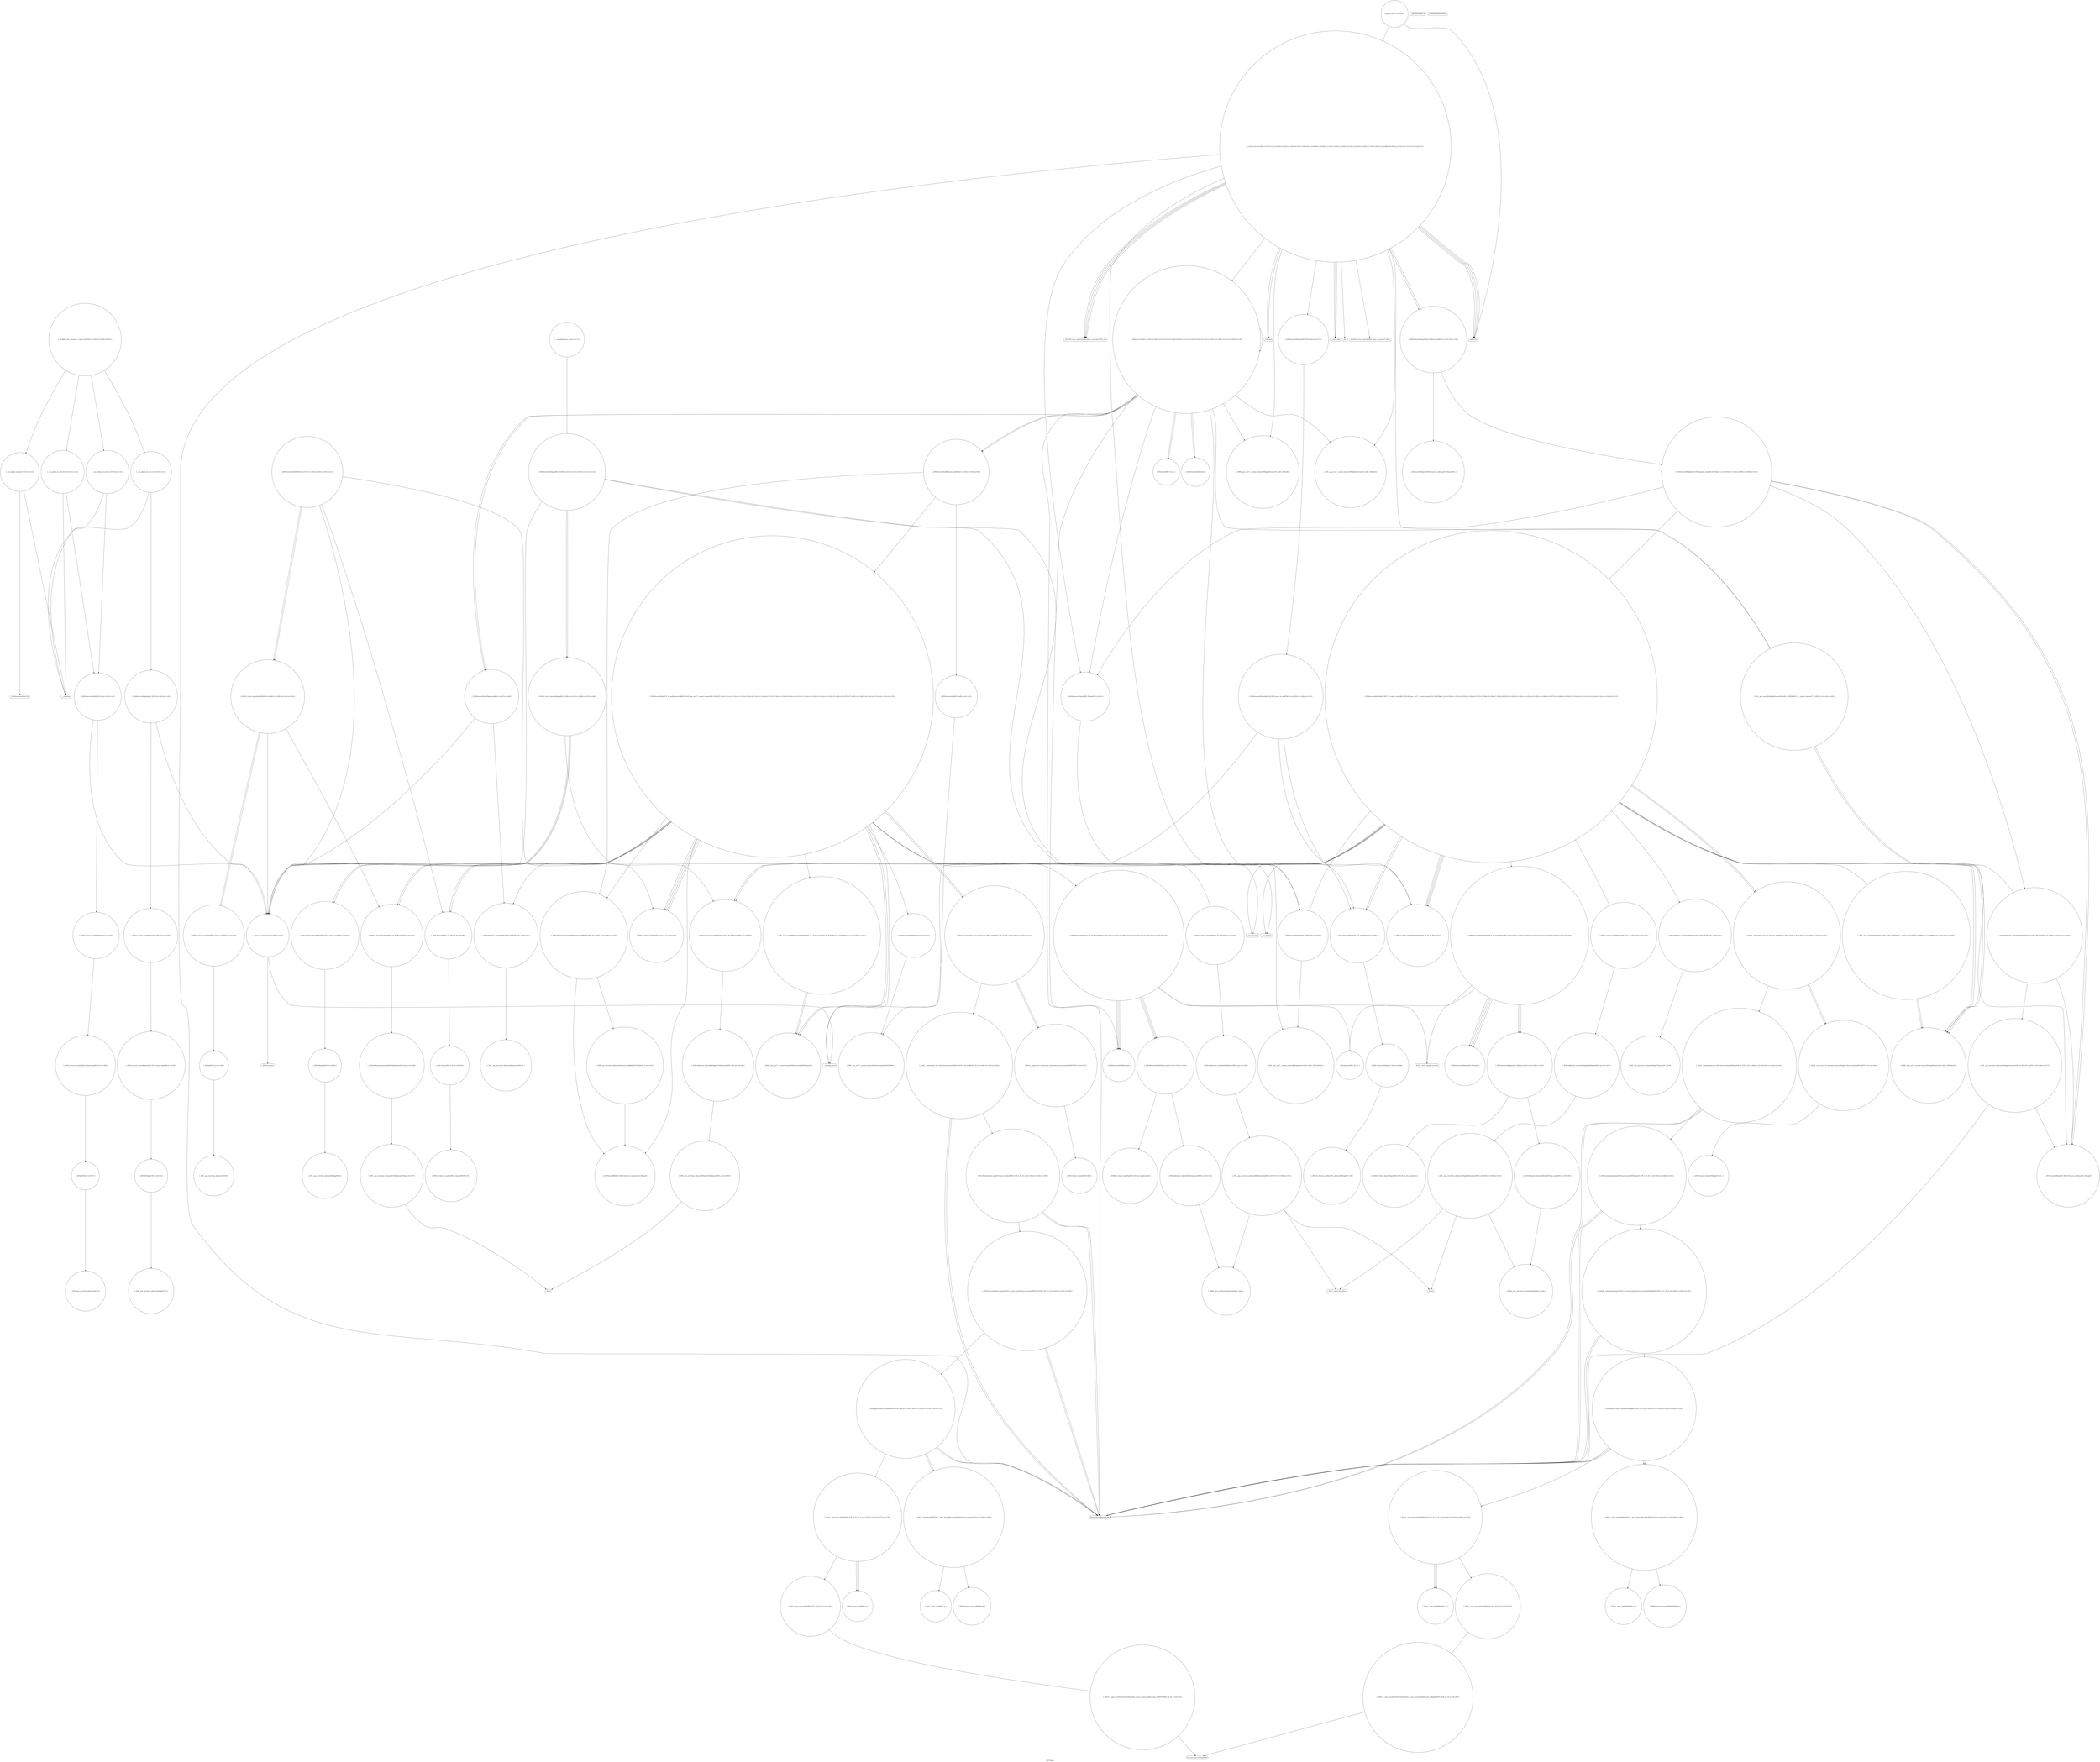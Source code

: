 digraph "Call Graph" {
	label="Call Graph";

	Node0x559be51e76f0 [shape=record,shape=circle,label="{__cxx_global_var_init|{<s0>1|<s1>2}}"];
	Node0x559be51e76f0:s0 -> Node0x559be54e89e0[color=black];
	Node0x559be51e76f0:s1 -> Node0x559be54e8ae0[color=black];
	Node0x559be54ec680 [shape=record,shape=circle,label="{_ZNK9__gnu_cxx13new_allocatorIiE8max_sizeEv}"];
	Node0x559be54e8ce0 [shape=record,shape=circle,label="{_ZNSt6vectorI4EdgeSaIS0_EED2Ev|{<s0>8|<s1>9|<s2>10|<s3>11|<s4>12}}"];
	Node0x559be54e8ce0:s0 -> Node0x559be54e9ee0[color=black];
	Node0x559be54e8ce0:s1 -> Node0x559be54e9e60[color=black];
	Node0x559be54e8ce0:s2 -> Node0x559be54e9f60[color=black];
	Node0x559be54e8ce0:s3 -> Node0x559be54e9f60[color=black];
	Node0x559be54e8ce0:s4 -> Node0x559be54e9b60[color=black];
	Node0x559be54ea1e0 [shape=record,shape=circle,label="{_ZSt32__make_move_if_noexcept_iteratorIiSt13move_iteratorIPiEET0_PT_|{<s0>163}}"];
	Node0x559be54ea1e0:s0 -> Node0x559be54ea7e0[color=black];
	Node0x559be54e9060 [shape=record,shape=circle,label="{_ZNSt6vectorI4EdgeSaIS0_EE3endEv|{<s0>41}}"];
	Node0x559be54e9060:s0 -> Node0x559be54ebc00[color=black];
	Node0x559be54ea560 [shape=record,shape=circle,label="{_ZSt12__niter_baseIPiET_S1_}"];
	Node0x559be54e93e0 [shape=record,shape=circle,label="{_ZNSt6vectorIiSaIiEE9push_backERKi|{<s0>44|<s1>45|<s2>46}}"];
	Node0x559be54e93e0:s0 -> Node0x559be54ebd00[color=black];
	Node0x559be54e93e0:s1 -> Node0x559be54ebe00[color=black];
	Node0x559be54e93e0:s2 -> Node0x559be54ebd80[color=black];
	Node0x559be54ea8e0 [shape=record,shape=circle,label="{_ZNSt6vectorI4EdgeSaIS0_EE15_M_erase_at_endEPS0_|{<s0>183|<s1>184|<s2>185}}"];
	Node0x559be54ea8e0:s0 -> Node0x559be54e9ee0[color=black];
	Node0x559be54ea8e0:s1 -> Node0x559be54e9e60[color=black];
	Node0x559be54ea8e0:s2 -> Node0x559be54e9b60[color=black];
	Node0x559be54e9760 [shape=record,shape=Mrecord,label="{_ZStlsISt11char_traitsIcEERSt13basic_ostreamIcT_ES5_PKc}"];
	Node0x559be54eac60 [shape=record,shape=circle,label="{_ZNKSt6vectorI4EdgeSaIS0_EE12_M_check_lenEmPKc|{<s0>218|<s1>219|<s2>220|<s3>221|<s4>222|<s5>223|<s6>224|<s7>225|<s8>226}}"];
	Node0x559be54eac60:s0 -> Node0x559be54eaee0[color=black];
	Node0x559be54eac60:s1 -> Node0x559be54eaf60[color=black];
	Node0x559be54eac60:s2 -> Node0x559be54ec480[color=black];
	Node0x559be54eac60:s3 -> Node0x559be54eaf60[color=black];
	Node0x559be54eac60:s4 -> Node0x559be54eaf60[color=black];
	Node0x559be54eac60:s5 -> Node0x559be54ec500[color=black];
	Node0x559be54eac60:s6 -> Node0x559be54eaf60[color=black];
	Node0x559be54eac60:s7 -> Node0x559be54eaee0[color=black];
	Node0x559be54eac60:s8 -> Node0x559be54eaee0[color=black];
	Node0x559be54e9ae0 [shape=record,shape=Mrecord,label="{__gxx_personality_v0}"];
	Node0x559be54eafe0 [shape=record,shape=circle,label="{_ZNSt16allocator_traitsISaI4EdgeEE8max_sizeERKS1_|{<s0>236}}"];
	Node0x559be54eafe0:s0 -> Node0x559be54eb0e0[color=black];
	Node0x559be54e9e60 [shape=record,shape=circle,label="{_ZSt8_DestroyIP4EdgeS0_EvT_S2_RSaIT0_E|{<s0>84}}"];
	Node0x559be54e9e60:s0 -> Node0x559be54e9fe0[color=black];
	Node0x559be54eeba0 [shape=record,shape=circle,label="{_ZSt18uninitialized_copyISt13move_iteratorIP4EdgeES2_ET0_T_S5_S4_|{<s0>245|<s1>246|<s2>247}}"];
	Node0x559be54eeba0:s0 -> Node0x559be54e91e0[color=black];
	Node0x559be54eeba0:s1 -> Node0x559be54e91e0[color=black];
	Node0x559be54eeba0:s2 -> Node0x559be54eec20[color=black];
	Node0x559be54eb200 [shape=record,shape=circle,label="{_ZNSt16allocator_traitsISaI4EdgeEE10deallocateERS1_PS0_m|{<s0>92}}"];
	Node0x559be54eb200:s0 -> Node0x559be54eb280[color=black];
	Node0x559be54eef20 [shape=record,shape=circle,label="{_ZNSt11__copy_moveILb1ELb1ESt26random_access_iterator_tagE8__copy_mI4EdgeEEPT_PKS4_S7_S5_|{<s0>263}}"];
	Node0x559be54eef20:s0 -> Node0x559be54ea660[color=black];
	Node0x559be54eb580 [shape=record,shape=circle,label="{_ZNSaIiEC2Ev|{<s0>97}}"];
	Node0x559be54eb580:s0 -> Node0x559be54eb600[color=black];
	Node0x559be54eb900 [shape=record,shape=circle,label="{_ZNSt12_Vector_baseIiSaIiEE13_M_deallocateEPim|{<s0>104}}"];
	Node0x559be54eb900:s0 -> Node0x559be54eba00[color=black];
	Node0x559be54ebc80 [shape=record,shape=circle,label="{_ZNK9__gnu_cxx17__normal_iteratorIP4EdgeSt6vectorIS1_SaIS1_EEE4baseEv}"];
	Node0x559be54ec000 [shape=record,shape=circle,label="{_ZN9__gnu_cxxmiIPiSt6vectorIiSaIiEEEENS_17__normal_iteratorIT_T0_E15difference_typeERKS8_SB_|{<s0>145|<s1>146}}"];
	Node0x559be54ec000:s0 -> Node0x559be54ec200[color=black];
	Node0x559be54ec000:s1 -> Node0x559be54ec200[color=black];
	Node0x559be54ec380 [shape=record,shape=Mrecord,label="{__cxa_end_catch}"];
	Node0x559be54e89e0 [shape=record,shape=Mrecord,label="{_ZNSt8ios_base4InitC1Ev}"];
	Node0x559be54ec700 [shape=record,shape=circle,label="{_ZN9__gnu_cxx17__normal_iteratorIPiSt6vectorIiSaIiEEEC2ERKS1_}"];
	Node0x559be54e8d60 [shape=record,shape=circle,label="{__cxx_global_var_init.2|{<s0>13|<s1>14}}"];
	Node0x559be54e8d60:s0 -> Node0x559be54e8de0[color=black];
	Node0x559be54e8d60:s1 -> Node0x559be54e8ae0[color=black];
	Node0x559be54ea260 [shape=record,shape=circle,label="{_ZSt18uninitialized_copyISt13move_iteratorIPiES1_ET0_T_S4_S3_|{<s0>164|<s1>165|<s2>166}}"];
	Node0x559be54ea260:s0 -> Node0x559be54e91e0[color=black];
	Node0x559be54ea260:s1 -> Node0x559be54e91e0[color=black];
	Node0x559be54ea260:s2 -> Node0x559be54ea2e0[color=black];
	Node0x559be54e90e0 [shape=record,shape=circle,label="{_ZN9__gnu_cxxneIP4EdgeSt6vectorIS1_SaIS1_EEEEbRKNS_17__normal_iteratorIT_T0_EESB_|{<s0>42|<s1>43}}"];
	Node0x559be54e90e0:s0 -> Node0x559be54ebc80[color=black];
	Node0x559be54e90e0:s1 -> Node0x559be54ebc80[color=black];
	Node0x559be54ea5e0 [shape=record,shape=circle,label="{_ZNSt11__copy_moveILb1ELb1ESt26random_access_iterator_tagE8__copy_mIiEEPT_PKS3_S6_S4_|{<s0>182}}"];
	Node0x559be54ea5e0:s0 -> Node0x559be54ea660[color=black];
	Node0x559be54e9460 [shape=record,shape=circle,label="{_ZNSt6vectorIiSaIiEE8pop_backEv|{<s0>47|<s1>48}}"];
	Node0x559be54e9460:s0 -> Node0x559be54ec280[color=black];
	Node0x559be54e9460:s1 -> Node0x559be54e9b60[color=black];
	Node0x559be54ea960 [shape=record,shape=circle,label="{_ZNSt6vectorI4EdgeSaIS0_EE12emplace_backIJS0_EEEvDpOT_|{<s0>186|<s1>187|<s2>188|<s3>189|<s4>190}}"];
	Node0x559be54ea960:s0 -> Node0x559be54eaae0[color=black];
	Node0x559be54ea960:s1 -> Node0x559be54eaa60[color=black];
	Node0x559be54ea960:s2 -> Node0x559be54e9060[color=black];
	Node0x559be54ea960:s3 -> Node0x559be54eaae0[color=black];
	Node0x559be54ea960:s4 -> Node0x559be54eab60[color=black];
	Node0x559be54e97e0 [shape=record,shape=Mrecord,label="{_ZNSolsEi}"];
	Node0x559be54eace0 [shape=record,shape=circle,label="{_ZN9__gnu_cxxmiIP4EdgeSt6vectorIS1_SaIS1_EEEENS_17__normal_iteratorIT_T0_E15difference_typeERKS9_SC_|{<s0>227|<s1>228}}"];
	Node0x559be54eace0:s0 -> Node0x559be54ebc80[color=black];
	Node0x559be54eace0:s1 -> Node0x559be54ebc80[color=black];
	Node0x559be54e9b60 [shape=record,shape=circle,label="{__clang_call_terminate|{<s0>80|<s1>81}}"];
	Node0x559be54e9b60:s0 -> Node0x559be54e9be0[color=black];
	Node0x559be54e9b60:s1 -> Node0x559be54e9c60[color=black];
	Node0x559be54eb060 [shape=record,shape=circle,label="{_ZNKSt12_Vector_baseI4EdgeSaIS0_EE19_M_get_Tp_allocatorEv}"];
	Node0x559be54e9ee0 [shape=record,shape=circle,label="{_ZNSt12_Vector_baseI4EdgeSaIS0_EE19_M_get_Tp_allocatorEv}"];
	Node0x559be54eec20 [shape=record,shape=circle,label="{_ZNSt20__uninitialized_copyILb1EE13__uninit_copyISt13move_iteratorIP4EdgeES4_EET0_T_S7_S6_|{<s0>248|<s1>249|<s2>250}}"];
	Node0x559be54eec20:s0 -> Node0x559be54e91e0[color=black];
	Node0x559be54eec20:s1 -> Node0x559be54e91e0[color=black];
	Node0x559be54eec20:s2 -> Node0x559be54eeca0[color=black];
	Node0x559be54eb280 [shape=record,shape=circle,label="{_ZN9__gnu_cxx13new_allocatorI4EdgeE10deallocateEPS1_m|{<s0>93}}"];
	Node0x559be54eb280:s0 -> Node0x559be54eb300[color=black];
	Node0x559be54eefa0 [shape=record,shape=circle,label="{_ZSt12__miter_baseIP4EdgeET_S2_}"];
	Node0x559be54eb600 [shape=record,shape=circle,label="{_ZN9__gnu_cxx13new_allocatorIiEC2Ev}"];
	Node0x559be54eb980 [shape=record,shape=circle,label="{_ZNSt12_Vector_baseIiSaIiEE12_Vector_implD2Ev|{<s0>105}}"];
	Node0x559be54eb980:s0 -> Node0x559be54ebb00[color=black];
	Node0x559be54ebd00 [shape=record,shape=circle,label="{_ZNSt16allocator_traitsISaIiEE9constructIiJRKiEEEvRS0_PT_DpOT0_|{<s0>109|<s1>110}}"];
	Node0x559be54ebd00:s0 -> Node0x559be54ebf00[color=black];
	Node0x559be54ebd00:s1 -> Node0x559be54ebe80[color=black];
	Node0x559be54ec080 [shape=record,shape=circle,label="{_ZNSt6vectorIiSaIiEE5beginEv|{<s0>147}}"];
	Node0x559be54ec080:s0 -> Node0x559be54ec700[color=black];
	Node0x559be54ec400 [shape=record,shape=circle,label="{_ZNKSt6vectorIiSaIiEE8max_sizeEv|{<s0>153|<s1>154}}"];
	Node0x559be54ec400:s0 -> Node0x559be54ec600[color=black];
	Node0x559be54ec400:s1 -> Node0x559be54ec580[color=black];
	Node0x559be54e8a60 [shape=record,shape=Mrecord,label="{_ZNSt8ios_base4InitD1Ev}"];
	Node0x559be54ec780 [shape=record,shape=circle,label="{_ZNSt16allocator_traitsISaIiEE8allocateERS0_m|{<s0>156}}"];
	Node0x559be54ec780:s0 -> Node0x559be54ec800[color=black];
	Node0x559be54e8de0 [shape=record,shape=circle,label="{_ZNSt6vectorIiSaIiEEC2Ev|{<s0>15|<s1>16}}"];
	Node0x559be54e8de0:s0 -> Node0x559be54eb480[color=black];
	Node0x559be54e8de0:s1 -> Node0x559be54e9b60[color=black];
	Node0x559be54ea2e0 [shape=record,shape=circle,label="{_ZNSt20__uninitialized_copyILb1EE13__uninit_copyISt13move_iteratorIPiES3_EET0_T_S6_S5_|{<s0>167|<s1>168|<s2>169}}"];
	Node0x559be54ea2e0:s0 -> Node0x559be54e91e0[color=black];
	Node0x559be54ea2e0:s1 -> Node0x559be54e91e0[color=black];
	Node0x559be54ea2e0:s2 -> Node0x559be54ea360[color=black];
	Node0x559be54e9160 [shape=record,shape=circle,label="{_ZNK9__gnu_cxx17__normal_iteratorIP4EdgeSt6vectorIS1_SaIS1_EEEdeEv}"];
	Node0x559be54ea660 [shape=record,shape=Mrecord,label="{llvm.memmove.p0i8.p0i8.i64}"];
	Node0x559be54e94e0 [shape=record,shape=circle,label="{_ZN9__gnu_cxx17__normal_iteratorIP4EdgeSt6vectorIS1_SaIS1_EEEppEv}"];
	Node0x559be54ea9e0 [shape=record,shape=circle,label="{_ZSt4moveIR4EdgeEONSt16remove_referenceIT_E4typeEOS3_}"];
	Node0x559be54e9860 [shape=record,shape=Mrecord,label="{__assert_fail}"];
	Node0x559be54ead60 [shape=record,shape=circle,label="{_ZNSt12_Vector_baseI4EdgeSaIS0_EE11_M_allocateEm|{<s0>229}}"];
	Node0x559be54ead60:s0 -> Node0x559be54ee9a0[color=black];
	Node0x559be54e9be0 [shape=record,shape=Mrecord,label="{__cxa_begin_catch}"];
	Node0x559be54eb0e0 [shape=record,shape=circle,label="{_ZNK9__gnu_cxx13new_allocatorI4EdgeE8max_sizeEv}"];
	Node0x559be54e9f60 [shape=record,shape=circle,label="{_ZNSt12_Vector_baseI4EdgeSaIS0_EED2Ev|{<s0>85|<s1>86|<s2>87|<s3>88}}"];
	Node0x559be54e9f60:s0 -> Node0x559be54ea0e0[color=black];
	Node0x559be54e9f60:s1 -> Node0x559be54eb180[color=black];
	Node0x559be54e9f60:s2 -> Node0x559be54eb180[color=black];
	Node0x559be54e9f60:s3 -> Node0x559be54e9b60[color=black];
	Node0x559be54eeca0 [shape=record,shape=circle,label="{_ZSt4copyISt13move_iteratorIP4EdgeES2_ET0_T_S5_S4_|{<s0>251|<s1>252|<s2>253|<s3>254|<s4>255}}"];
	Node0x559be54eeca0:s0 -> Node0x559be54e91e0[color=black];
	Node0x559be54eeca0:s1 -> Node0x559be54eeda0[color=black];
	Node0x559be54eeca0:s2 -> Node0x559be54e91e0[color=black];
	Node0x559be54eeca0:s3 -> Node0x559be54eeda0[color=black];
	Node0x559be54eeca0:s4 -> Node0x559be54eed20[color=black];
	Node0x559be54eb300 [shape=record,shape=Mrecord,label="{_ZdlPv}"];
	Node0x559be54ef020 [shape=record,shape=circle,label="{_ZNKSt13move_iteratorIP4EdgeE4baseEv}"];
	Node0x559be54eb680 [shape=record,shape=circle,label="{_ZSt8_DestroyIPiiEvT_S1_RSaIT0_E|{<s0>98}}"];
	Node0x559be54eb680:s0 -> Node0x559be54eb800[color=black];
	Node0x559be54eba00 [shape=record,shape=circle,label="{_ZNSt16allocator_traitsISaIiEE10deallocateERS0_Pim|{<s0>106}}"];
	Node0x559be54eba00:s0 -> Node0x559be54eba80[color=black];
	Node0x559be54ebd80 [shape=record,shape=circle,label="{_ZNSt6vectorIiSaIiEE17_M_realloc_insertIJRKiEEEvN9__gnu_cxx17__normal_iteratorIPiS1_EEDpOT_|{<s0>111|<s1>112|<s2>113|<s3>114|<s4>115|<s5>116|<s6>117|<s7>118|<s8>119|<s9>120|<s10>121|<s11>122|<s12>123|<s13>124|<s14>125|<s15>126|<s16>127|<s17>128|<s18>129|<s19>130|<s20>131|<s21>132|<s22>133}}"];
	Node0x559be54ebd80:s0 -> Node0x559be54ebf80[color=black];
	Node0x559be54ebd80:s1 -> Node0x559be54ec080[color=black];
	Node0x559be54ebd80:s2 -> Node0x559be54ec000[color=black];
	Node0x559be54ebd80:s3 -> Node0x559be54ec100[color=black];
	Node0x559be54ebd80:s4 -> Node0x559be54ebf00[color=black];
	Node0x559be54ebd80:s5 -> Node0x559be54ebd00[color=black];
	Node0x559be54ebd80:s6 -> Node0x559be54ec200[color=black];
	Node0x559be54ebd80:s7 -> Node0x559be54eb700[color=black];
	Node0x559be54ebd80:s8 -> Node0x559be54ec180[color=black];
	Node0x559be54ebd80:s9 -> Node0x559be54ec200[color=black];
	Node0x559be54ebd80:s10 -> Node0x559be54eb700[color=black];
	Node0x559be54ebd80:s11 -> Node0x559be54ec180[color=black];
	Node0x559be54ebd80:s12 -> Node0x559be54e9be0[color=black];
	Node0x559be54ebd80:s13 -> Node0x559be54ec280[color=black];
	Node0x559be54ebd80:s14 -> Node0x559be54ec380[color=black];
	Node0x559be54ebd80:s15 -> Node0x559be54eb700[color=black];
	Node0x559be54ebd80:s16 -> Node0x559be54eb680[color=black];
	Node0x559be54ebd80:s17 -> Node0x559be54eb900[color=black];
	Node0x559be54ebd80:s18 -> Node0x559be54ec300[color=black];
	Node0x559be54ebd80:s19 -> Node0x559be54eb700[color=black];
	Node0x559be54ebd80:s20 -> Node0x559be54eb680[color=black];
	Node0x559be54ebd80:s21 -> Node0x559be54eb900[color=black];
	Node0x559be54ebd80:s22 -> Node0x559be54e9b60[color=black];
	Node0x559be54ec100 [shape=record,shape=circle,label="{_ZNSt12_Vector_baseIiSaIiEE11_M_allocateEm|{<s0>148}}"];
	Node0x559be54ec100:s0 -> Node0x559be54ec780[color=black];
	Node0x559be54ec480 [shape=record,shape=Mrecord,label="{_ZSt20__throw_length_errorPKc}"];
	Node0x559be54e8ae0 [shape=record,shape=Mrecord,label="{__cxa_atexit}"];
	Node0x559be54ec800 [shape=record,shape=circle,label="{_ZN9__gnu_cxx13new_allocatorIiE8allocateEmPKv|{<s0>157|<s1>158|<s2>159}}"];
	Node0x559be54ec800:s0 -> Node0x559be54ec680[color=black];
	Node0x559be54ec800:s1 -> Node0x559be54ec880[color=black];
	Node0x559be54ec800:s2 -> Node0x559be54ec900[color=black];
	Node0x559be54e8e60 [shape=record,shape=circle,label="{_ZNSt6vectorIiSaIiEED2Ev|{<s0>17|<s1>18|<s2>19|<s3>20|<s4>21}}"];
	Node0x559be54e8e60:s0 -> Node0x559be54eb700[color=black];
	Node0x559be54e8e60:s1 -> Node0x559be54eb680[color=black];
	Node0x559be54e8e60:s2 -> Node0x559be54eb780[color=black];
	Node0x559be54e8e60:s3 -> Node0x559be54eb780[color=black];
	Node0x559be54e8e60:s4 -> Node0x559be54e9b60[color=black];
	Node0x559be54ea360 [shape=record,shape=circle,label="{_ZSt4copyISt13move_iteratorIPiES1_ET0_T_S4_S3_|{<s0>170|<s1>171|<s2>172|<s3>173|<s4>174}}"];
	Node0x559be54ea360:s0 -> Node0x559be54e91e0[color=black];
	Node0x559be54ea360:s1 -> Node0x559be54ea460[color=black];
	Node0x559be54ea360:s2 -> Node0x559be54e91e0[color=black];
	Node0x559be54ea360:s3 -> Node0x559be54ea460[color=black];
	Node0x559be54ea360:s4 -> Node0x559be54ea3e0[color=black];
	Node0x559be54e91e0 [shape=record,shape=Mrecord,label="{llvm.memcpy.p0i8.p0i8.i64}"];
	Node0x559be54ea6e0 [shape=record,shape=circle,label="{_ZSt12__miter_baseIPiET_S1_}"];
	Node0x559be54e9560 [shape=record,shape=circle,label="{_Z5solvev|{<s0>49|<s1>50|<s2>51|<s3>52|<s4>53|<s5>54|<s6>55|<s7>56|<s8>57|<s9>58|<s10>59|<s11>60|<s12>61|<s13>62|<s14>63|<s15>64|<s16>65|<s17>66|<s18>67|<s19>68|<s20>69|<s21>70|<s22>71|<s23>72|<s24>73}}"];
	Node0x559be54e9560:s0 -> Node0x559be54e95e0[color=black];
	Node0x559be54e9560:s1 -> Node0x559be54e95e0[color=black];
	Node0x559be54e9560:s2 -> Node0x559be54e9660[color=black];
	Node0x559be54e9560:s3 -> Node0x559be54e95e0[color=black];
	Node0x559be54e9560:s4 -> Node0x559be54e95e0[color=black];
	Node0x559be54e9560:s5 -> Node0x559be54e96e0[color=black];
	Node0x559be54e9560:s6 -> Node0x559be54e96e0[color=black];
	Node0x559be54e9560:s7 -> Node0x559be54e8f60[color=black];
	Node0x559be54e9560:s8 -> Node0x559be54e9760[color=black];
	Node0x559be54e9560:s9 -> Node0x559be54e97e0[color=black];
	Node0x559be54e9560:s10 -> Node0x559be54e9760[color=black];
	Node0x559be54e9560:s11 -> Node0x559be54e9760[color=black];
	Node0x559be54e9560:s12 -> Node0x559be54e8fe0[color=black];
	Node0x559be54e9560:s13 -> Node0x559be54e9060[color=black];
	Node0x559be54e9560:s14 -> Node0x559be54e90e0[color=black];
	Node0x559be54e9560:s15 -> Node0x559be54e9160[color=black];
	Node0x559be54e9560:s16 -> Node0x559be54e91e0[color=black];
	Node0x559be54e9560:s17 -> Node0x559be54e94e0[color=black];
	Node0x559be54e9560:s18 -> Node0x559be54e9860[color=black];
	Node0x559be54e9560:s19 -> Node0x559be54e9860[color=black];
	Node0x559be54e9560:s20 -> Node0x559be54e98e0[color=black];
	Node0x559be54e9560:s21 -> Node0x559be54e9860[color=black];
	Node0x559be54e9560:s22 -> Node0x559be54e9760[color=black];
	Node0x559be54e9560:s23 -> Node0x559be54e97e0[color=black];
	Node0x559be54e9560:s24 -> Node0x559be54e9960[color=black];
	Node0x559be54eaa60 [shape=record,shape=circle,label="{_ZNSt16allocator_traitsISaI4EdgeEE9constructIS0_JS0_EEEvRS1_PT_DpOT0_|{<s0>191|<s1>192}}"];
	Node0x559be54eaa60:s0 -> Node0x559be54eaae0[color=black];
	Node0x559be54eaa60:s1 -> Node0x559be54eabe0[color=black];
	Node0x559be54e98e0 [shape=record,shape=Mrecord,label="{abs}"];
	Node0x559be54eade0 [shape=record,shape=circle,label="{_ZSt34__uninitialized_move_if_noexcept_aIP4EdgeS1_SaIS0_EET0_T_S4_S3_RT1_|{<s0>230|<s1>231|<s2>232}}"];
	Node0x559be54eade0:s0 -> Node0x559be54eeb20[color=black];
	Node0x559be54eade0:s1 -> Node0x559be54eeb20[color=black];
	Node0x559be54eade0:s2 -> Node0x559be54eeaa0[color=black];
	Node0x559be54e9c60 [shape=record,shape=Mrecord,label="{_ZSt9terminatev}"];
	Node0x559be54ee9a0 [shape=record,shape=circle,label="{_ZNSt16allocator_traitsISaI4EdgeEE8allocateERS1_m|{<s0>237}}"];
	Node0x559be54ee9a0:s0 -> Node0x559be54eea20[color=black];
	Node0x559be54e9fe0 [shape=record,shape=circle,label="{_ZSt8_DestroyIP4EdgeEvT_S2_|{<s0>89}}"];
	Node0x559be54e9fe0:s0 -> Node0x559be54ea060[color=black];
	Node0x559be54eed20 [shape=record,shape=circle,label="{_ZSt14__copy_move_a2ILb1EP4EdgeS1_ET1_T0_S3_S2_|{<s0>256|<s1>257|<s2>258|<s3>259}}"];
	Node0x559be54eed20:s0 -> Node0x559be54eeea0[color=black];
	Node0x559be54eed20:s1 -> Node0x559be54eeea0[color=black];
	Node0x559be54eed20:s2 -> Node0x559be54eeea0[color=black];
	Node0x559be54eed20:s3 -> Node0x559be54eee20[color=black];
	Node0x559be54eb380 [shape=record,shape=circle,label="{_ZNSaI4EdgeED2Ev|{<s0>94}}"];
	Node0x559be54eb380:s0 -> Node0x559be54eb400[color=black];
	Node0x559be54ef0a0 [shape=record,shape=circle,label="{_ZNSt13move_iteratorIP4EdgeEC2ES1_}"];
	Node0x559be54eb700 [shape=record,shape=circle,label="{_ZNSt12_Vector_baseIiSaIiEE19_M_get_Tp_allocatorEv}"];
	Node0x559be54eba80 [shape=record,shape=circle,label="{_ZN9__gnu_cxx13new_allocatorIiE10deallocateEPim|{<s0>107}}"];
	Node0x559be54eba80:s0 -> Node0x559be54eb300[color=black];
	Node0x559be54ebe00 [shape=record,shape=circle,label="{_ZNSt6vectorIiSaIiEE3endEv|{<s0>134}}"];
	Node0x559be54ebe00:s0 -> Node0x559be54ec700[color=black];
	Node0x559be54ec180 [shape=record,shape=circle,label="{_ZSt34__uninitialized_move_if_noexcept_aIPiS0_SaIiEET0_T_S3_S2_RT1_|{<s0>149|<s1>150|<s2>151}}"];
	Node0x559be54ec180:s0 -> Node0x559be54ea1e0[color=black];
	Node0x559be54ec180:s1 -> Node0x559be54ea1e0[color=black];
	Node0x559be54ec180:s2 -> Node0x559be54ea160[color=black];
	Node0x559be54ec500 [shape=record,shape=circle,label="{_ZSt3maxImERKT_S2_S2_}"];
	Node0x559be54e8b60 [shape=record,shape=circle,label="{__cxx_global_var_init.1|{<s0>3|<s1>4}}"];
	Node0x559be54e8b60:s0 -> Node0x559be54e8be0[color=black];
	Node0x559be54e8b60:s1 -> Node0x559be54e8ae0[color=black];
	Node0x559be54ec880 [shape=record,shape=Mrecord,label="{_ZSt17__throw_bad_allocv}"];
	Node0x559be54e8ee0 [shape=record,shape=circle,label="{__cxx_global_var_init.3|{<s0>22|<s1>23}}"];
	Node0x559be54e8ee0:s0 -> Node0x559be54e8de0[color=black];
	Node0x559be54e8ee0:s1 -> Node0x559be54e8ae0[color=black];
	Node0x559be54ea3e0 [shape=record,shape=circle,label="{_ZSt14__copy_move_a2ILb1EPiS0_ET1_T0_S2_S1_|{<s0>175|<s1>176|<s2>177|<s3>178}}"];
	Node0x559be54ea3e0:s0 -> Node0x559be54ea560[color=black];
	Node0x559be54ea3e0:s1 -> Node0x559be54ea560[color=black];
	Node0x559be54ea3e0:s2 -> Node0x559be54ea560[color=black];
	Node0x559be54ea3e0:s3 -> Node0x559be54ea4e0[color=black];
	Node0x559be54e9260 [shape=record,shape=circle,label="{_ZSt3minIiERKT_S2_S2_}"];
	Node0x559be54ea760 [shape=record,shape=circle,label="{_ZNKSt13move_iteratorIPiE4baseEv}"];
	Node0x559be54e95e0 [shape=record,shape=Mrecord,label="{_ZNSirsERi}"];
	Node0x559be54eaae0 [shape=record,shape=circle,label="{_ZSt7forwardI4EdgeEOT_RNSt16remove_referenceIS1_E4typeE}"];
	Node0x559be54e9960 [shape=record,shape=Mrecord,label="{_ZStlsISt11char_traitsIcEERSt13basic_ostreamIcT_ES5_c}"];
	Node0x559be54eae60 [shape=record,shape=circle,label="{_ZNSt16allocator_traitsISaI4EdgeEE7destroyIS0_EEvRS1_PT_|{<s0>233}}"];
	Node0x559be54eae60:s0 -> Node0x559be54ef120[color=black];
	Node0x559be54e9ce0 [shape=record,shape=circle,label="{_ZNSt12_Vector_baseI4EdgeSaIS0_EE12_Vector_implC2Ev|{<s0>82}}"];
	Node0x559be54e9ce0:s0 -> Node0x559be54e9d60[color=black];
	Node0x559be54eea20 [shape=record,shape=circle,label="{_ZN9__gnu_cxx13new_allocatorI4EdgeE8allocateEmPKv|{<s0>238|<s1>239|<s2>240}}"];
	Node0x559be54eea20:s0 -> Node0x559be54eb0e0[color=black];
	Node0x559be54eea20:s1 -> Node0x559be54ec880[color=black];
	Node0x559be54eea20:s2 -> Node0x559be54ec900[color=black];
	Node0x559be54ea060 [shape=record,shape=circle,label="{_ZNSt12_Destroy_auxILb1EE9__destroyIP4EdgeEEvT_S4_}"];
	Node0x559be54eeda0 [shape=record,shape=circle,label="{_ZSt12__miter_baseIP4EdgeEDTcl12__miter_basecldtfp_4baseEEESt13move_iteratorIT_E|{<s0>260|<s1>261}}"];
	Node0x559be54eeda0:s0 -> Node0x559be54ef020[color=black];
	Node0x559be54eeda0:s1 -> Node0x559be54eefa0[color=black];
	Node0x559be54eb400 [shape=record,shape=circle,label="{_ZN9__gnu_cxx13new_allocatorI4EdgeED2Ev}"];
	Node0x559be54ef120 [shape=record,shape=circle,label="{_ZN9__gnu_cxx13new_allocatorI4EdgeE7destroyIS1_EEvPT_}"];
	Node0x559be54eb780 [shape=record,shape=circle,label="{_ZNSt12_Vector_baseIiSaIiEED2Ev|{<s0>99|<s1>100|<s2>101|<s3>102}}"];
	Node0x559be54eb780:s0 -> Node0x559be54eb900[color=black];
	Node0x559be54eb780:s1 -> Node0x559be54eb980[color=black];
	Node0x559be54eb780:s2 -> Node0x559be54eb980[color=black];
	Node0x559be54eb780:s3 -> Node0x559be54e9b60[color=black];
	Node0x559be54ebb00 [shape=record,shape=circle,label="{_ZNSaIiED2Ev|{<s0>108}}"];
	Node0x559be54ebb00:s0 -> Node0x559be54ebb80[color=black];
	Node0x559be54ebe80 [shape=record,shape=circle,label="{_ZN9__gnu_cxx13new_allocatorIiE9constructIiJRKiEEEvPT_DpOT0_|{<s0>135}}"];
	Node0x559be54ebe80:s0 -> Node0x559be54ebf00[color=black];
	Node0x559be54ec200 [shape=record,shape=circle,label="{_ZNK9__gnu_cxx17__normal_iteratorIPiSt6vectorIiSaIiEEE4baseEv}"];
	Node0x559be54ec580 [shape=record,shape=circle,label="{_ZNSt16allocator_traitsISaIiEE8max_sizeERKS0_|{<s0>155}}"];
	Node0x559be54ec580:s0 -> Node0x559be54ec680[color=black];
	Node0x559be54e8be0 [shape=record,shape=circle,label="{_ZNSt6vectorI4EdgeSaIS0_EEC2Ev|{<s0>5|<s1>6}}"];
	Node0x559be54e8be0:s0 -> Node0x559be54e9a60[color=black];
	Node0x559be54e8be0:s1 -> Node0x559be54e9b60[color=black];
	Node0x559be54ec900 [shape=record,shape=Mrecord,label="{_Znwm}"];
	Node0x559be54e8f60 [shape=record,shape=circle,label="{_Z3dfsii|{<s0>24|<s1>25|<s2>26|<s3>27|<s4>28|<s5>29|<s6>30|<s7>31|<s8>32|<s9>33|<s10>34|<s11>35|<s12>36|<s13>37|<s14>38|<s15>39}}"];
	Node0x559be54e8f60:s0 -> Node0x559be54e8fe0[color=black];
	Node0x559be54e8f60:s1 -> Node0x559be54e9060[color=black];
	Node0x559be54e8f60:s2 -> Node0x559be54e90e0[color=black];
	Node0x559be54e8f60:s3 -> Node0x559be54e9160[color=black];
	Node0x559be54e8f60:s4 -> Node0x559be54e91e0[color=black];
	Node0x559be54e8f60:s5 -> Node0x559be54e9260[color=black];
	Node0x559be54e8f60:s6 -> Node0x559be54e92e0[color=black];
	Node0x559be54e8f60:s7 -> Node0x559be54e9360[color=black];
	Node0x559be54e8f60:s8 -> Node0x559be54e9360[color=black];
	Node0x559be54e8f60:s9 -> Node0x559be54e93e0[color=black];
	Node0x559be54e8f60:s10 -> Node0x559be54e93e0[color=black];
	Node0x559be54e8f60:s11 -> Node0x559be54e8f60[color=black];
	Node0x559be54e8f60:s12 -> Node0x559be54e9460[color=black];
	Node0x559be54e8f60:s13 -> Node0x559be54e9460[color=black];
	Node0x559be54e8f60:s14 -> Node0x559be54e9260[color=black];
	Node0x559be54e8f60:s15 -> Node0x559be54e94e0[color=black];
	Node0x559be54ea460 [shape=record,shape=circle,label="{_ZSt12__miter_baseIPiEDTcl12__miter_basecldtfp_4baseEEESt13move_iteratorIT_E|{<s0>179|<s1>180}}"];
	Node0x559be54ea460:s0 -> Node0x559be54ea760[color=black];
	Node0x559be54ea460:s1 -> Node0x559be54ea6e0[color=black];
	Node0x559be54e92e0 [shape=record,shape=circle,label="{_ZNKSt6vectorIiSaIiEE4sizeEv}"];
	Node0x559be54ea7e0 [shape=record,shape=circle,label="{_ZNSt13move_iteratorIPiEC2ES0_}"];
	Node0x559be54e9660 [shape=record,shape=circle,label="{_ZNSt6vectorI4EdgeSaIS0_EE5clearEv|{<s0>74}}"];
	Node0x559be54e9660:s0 -> Node0x559be54ea8e0[color=black];
	Node0x559be54eab60 [shape=record,shape=circle,label="{_ZNSt6vectorI4EdgeSaIS0_EE17_M_realloc_insertIJS0_EEEvN9__gnu_cxx17__normal_iteratorIPS0_S2_EEDpOT_|{<s0>193|<s1>194|<s2>195|<s3>196|<s4>197|<s5>198|<s6>199|<s7>200|<s8>201|<s9>202|<s10>203|<s11>204|<s12>205|<s13>206|<s14>207|<s15>208|<s16>209|<s17>210|<s18>211|<s19>212|<s20>213|<s21>214|<s22>215}}"];
	Node0x559be54eab60:s0 -> Node0x559be54eac60[color=black];
	Node0x559be54eab60:s1 -> Node0x559be54e8fe0[color=black];
	Node0x559be54eab60:s2 -> Node0x559be54eace0[color=black];
	Node0x559be54eab60:s3 -> Node0x559be54ead60[color=black];
	Node0x559be54eab60:s4 -> Node0x559be54eaae0[color=black];
	Node0x559be54eab60:s5 -> Node0x559be54eaa60[color=black];
	Node0x559be54eab60:s6 -> Node0x559be54ebc80[color=black];
	Node0x559be54eab60:s7 -> Node0x559be54e9ee0[color=black];
	Node0x559be54eab60:s8 -> Node0x559be54eade0[color=black];
	Node0x559be54eab60:s9 -> Node0x559be54ebc80[color=black];
	Node0x559be54eab60:s10 -> Node0x559be54e9ee0[color=black];
	Node0x559be54eab60:s11 -> Node0x559be54eade0[color=black];
	Node0x559be54eab60:s12 -> Node0x559be54e9be0[color=black];
	Node0x559be54eab60:s13 -> Node0x559be54eae60[color=black];
	Node0x559be54eab60:s14 -> Node0x559be54ec380[color=black];
	Node0x559be54eab60:s15 -> Node0x559be54e9ee0[color=black];
	Node0x559be54eab60:s16 -> Node0x559be54e9e60[color=black];
	Node0x559be54eab60:s17 -> Node0x559be54ea0e0[color=black];
	Node0x559be54eab60:s18 -> Node0x559be54ec300[color=black];
	Node0x559be54eab60:s19 -> Node0x559be54e9ee0[color=black];
	Node0x559be54eab60:s20 -> Node0x559be54e9e60[color=black];
	Node0x559be54eab60:s21 -> Node0x559be54ea0e0[color=black];
	Node0x559be54eab60:s22 -> Node0x559be54e9b60[color=black];
	Node0x559be54e99e0 [shape=record,shape=circle,label="{main|{<s0>77|<s1>78}}"];
	Node0x559be54e99e0:s0 -> Node0x559be54e95e0[color=black];
	Node0x559be54e99e0:s1 -> Node0x559be54e9560[color=black];
	Node0x559be54eaee0 [shape=record,shape=circle,label="{_ZNKSt6vectorI4EdgeSaIS0_EE8max_sizeEv|{<s0>234|<s1>235}}"];
	Node0x559be54eaee0:s0 -> Node0x559be54eb060[color=black];
	Node0x559be54eaee0:s1 -> Node0x559be54eafe0[color=black];
	Node0x559be54e9d60 [shape=record,shape=circle,label="{_ZNSaI4EdgeEC2Ev|{<s0>83}}"];
	Node0x559be54e9d60:s0 -> Node0x559be54e9de0[color=black];
	Node0x559be54eeaa0 [shape=record,shape=circle,label="{_ZSt22__uninitialized_copy_aISt13move_iteratorIP4EdgeES2_S1_ET0_T_S5_S4_RSaIT1_E|{<s0>241|<s1>242|<s2>243}}"];
	Node0x559be54eeaa0:s0 -> Node0x559be54e91e0[color=black];
	Node0x559be54eeaa0:s1 -> Node0x559be54e91e0[color=black];
	Node0x559be54eeaa0:s2 -> Node0x559be54eeba0[color=black];
	Node0x559be54ea0e0 [shape=record,shape=circle,label="{_ZNSt12_Vector_baseI4EdgeSaIS0_EE13_M_deallocateEPS0_m|{<s0>90}}"];
	Node0x559be54ea0e0:s0 -> Node0x559be54eb200[color=black];
	Node0x559be54eee20 [shape=record,shape=circle,label="{_ZSt13__copy_move_aILb1EP4EdgeS1_ET1_T0_S3_S2_|{<s0>262}}"];
	Node0x559be54eee20:s0 -> Node0x559be54eef20[color=black];
	Node0x559be54eb480 [shape=record,shape=circle,label="{_ZNSt12_Vector_baseIiSaIiEEC2Ev|{<s0>95}}"];
	Node0x559be54eb480:s0 -> Node0x559be54eb500[color=black];
	Node0x559be54ef1a0 [shape=record,shape=circle,label="{_GLOBAL__sub_I_zemen_1_1.cpp|{<s0>264|<s1>265|<s2>266|<s3>267}}"];
	Node0x559be54ef1a0:s0 -> Node0x559be51e76f0[color=black];
	Node0x559be54ef1a0:s1 -> Node0x559be54e8b60[color=black];
	Node0x559be54ef1a0:s2 -> Node0x559be54e8d60[color=black];
	Node0x559be54ef1a0:s3 -> Node0x559be54e8ee0[color=black];
	Node0x559be54eb800 [shape=record,shape=circle,label="{_ZSt8_DestroyIPiEvT_S1_|{<s0>103}}"];
	Node0x559be54eb800:s0 -> Node0x559be54eb880[color=black];
	Node0x559be54ebb80 [shape=record,shape=circle,label="{_ZN9__gnu_cxx13new_allocatorIiED2Ev}"];
	Node0x559be54ebf00 [shape=record,shape=circle,label="{_ZSt7forwardIRKiEOT_RNSt16remove_referenceIS2_E4typeE}"];
	Node0x559be54ec280 [shape=record,shape=circle,label="{_ZNSt16allocator_traitsISaIiEE7destroyIiEEvRS0_PT_|{<s0>152}}"];
	Node0x559be54ec280:s0 -> Node0x559be54ea860[color=black];
	Node0x559be54ec600 [shape=record,shape=circle,label="{_ZNKSt12_Vector_baseIiSaIiEE19_M_get_Tp_allocatorEv}"];
	Node0x559be54e8c60 [shape=record,shape=circle,label="{__cxx_global_array_dtor|{<s0>7}}"];
	Node0x559be54e8c60:s0 -> Node0x559be54e8ce0[color=black];
	Node0x559be54ea160 [shape=record,shape=circle,label="{_ZSt22__uninitialized_copy_aISt13move_iteratorIPiES1_iET0_T_S4_S3_RSaIT1_E|{<s0>160|<s1>161|<s2>162}}"];
	Node0x559be54ea160:s0 -> Node0x559be54e91e0[color=black];
	Node0x559be54ea160:s1 -> Node0x559be54e91e0[color=black];
	Node0x559be54ea160:s2 -> Node0x559be54ea260[color=black];
	Node0x559be54e8fe0 [shape=record,shape=circle,label="{_ZNSt6vectorI4EdgeSaIS0_EE5beginEv|{<s0>40}}"];
	Node0x559be54e8fe0:s0 -> Node0x559be54ebc00[color=black];
	Node0x559be54ea4e0 [shape=record,shape=circle,label="{_ZSt13__copy_move_aILb1EPiS0_ET1_T0_S2_S1_|{<s0>181}}"];
	Node0x559be54ea4e0:s0 -> Node0x559be54ea5e0[color=black];
	Node0x559be54e9360 [shape=record,shape=circle,label="{_ZNSt6vectorIiSaIiEEixEm}"];
	Node0x559be54ea860 [shape=record,shape=circle,label="{_ZN9__gnu_cxx13new_allocatorIiE7destroyIiEEvPT_}"];
	Node0x559be54e96e0 [shape=record,shape=circle,label="{_ZNSt6vectorI4EdgeSaIS0_EE9push_backEOS0_|{<s0>75|<s1>76}}"];
	Node0x559be54e96e0:s0 -> Node0x559be54ea9e0[color=black];
	Node0x559be54e96e0:s1 -> Node0x559be54ea960[color=black];
	Node0x559be54eabe0 [shape=record,shape=circle,label="{_ZN9__gnu_cxx13new_allocatorI4EdgeE9constructIS1_JS1_EEEvPT_DpOT0_|{<s0>216|<s1>217}}"];
	Node0x559be54eabe0:s0 -> Node0x559be54eaae0[color=black];
	Node0x559be54eabe0:s1 -> Node0x559be54e91e0[color=black];
	Node0x559be54e9a60 [shape=record,shape=circle,label="{_ZNSt12_Vector_baseI4EdgeSaIS0_EEC2Ev|{<s0>79}}"];
	Node0x559be54e9a60:s0 -> Node0x559be54e9ce0[color=black];
	Node0x559be54eaf60 [shape=record,shape=circle,label="{_ZNKSt6vectorI4EdgeSaIS0_EE4sizeEv}"];
	Node0x559be54e9de0 [shape=record,shape=circle,label="{_ZN9__gnu_cxx13new_allocatorI4EdgeEC2Ev}"];
	Node0x559be54eeb20 [shape=record,shape=circle,label="{_ZSt32__make_move_if_noexcept_iteratorI4EdgeSt13move_iteratorIPS0_EET0_PT_|{<s0>244}}"];
	Node0x559be54eeb20:s0 -> Node0x559be54ef0a0[color=black];
	Node0x559be54eb180 [shape=record,shape=circle,label="{_ZNSt12_Vector_baseI4EdgeSaIS0_EE12_Vector_implD2Ev|{<s0>91}}"];
	Node0x559be54eb180:s0 -> Node0x559be54eb380[color=black];
	Node0x559be54eeea0 [shape=record,shape=circle,label="{_ZSt12__niter_baseIP4EdgeET_S2_}"];
	Node0x559be54eb500 [shape=record,shape=circle,label="{_ZNSt12_Vector_baseIiSaIiEE12_Vector_implC2Ev|{<s0>96}}"];
	Node0x559be54eb500:s0 -> Node0x559be54eb580[color=black];
	Node0x559be54eb880 [shape=record,shape=circle,label="{_ZNSt12_Destroy_auxILb1EE9__destroyIPiEEvT_S3_}"];
	Node0x559be54ebc00 [shape=record,shape=circle,label="{_ZN9__gnu_cxx17__normal_iteratorIP4EdgeSt6vectorIS1_SaIS1_EEEC2ERKS2_}"];
	Node0x559be54ebf80 [shape=record,shape=circle,label="{_ZNKSt6vectorIiSaIiEE12_M_check_lenEmPKc|{<s0>136|<s1>137|<s2>138|<s3>139|<s4>140|<s5>141|<s6>142|<s7>143|<s8>144}}"];
	Node0x559be54ebf80:s0 -> Node0x559be54ec400[color=black];
	Node0x559be54ebf80:s1 -> Node0x559be54e92e0[color=black];
	Node0x559be54ebf80:s2 -> Node0x559be54ec480[color=black];
	Node0x559be54ebf80:s3 -> Node0x559be54e92e0[color=black];
	Node0x559be54ebf80:s4 -> Node0x559be54e92e0[color=black];
	Node0x559be54ebf80:s5 -> Node0x559be54ec500[color=black];
	Node0x559be54ebf80:s6 -> Node0x559be54e92e0[color=black];
	Node0x559be54ebf80:s7 -> Node0x559be54ec400[color=black];
	Node0x559be54ebf80:s8 -> Node0x559be54ec400[color=black];
	Node0x559be54ec300 [shape=record,shape=Mrecord,label="{__cxa_rethrow}"];
}

